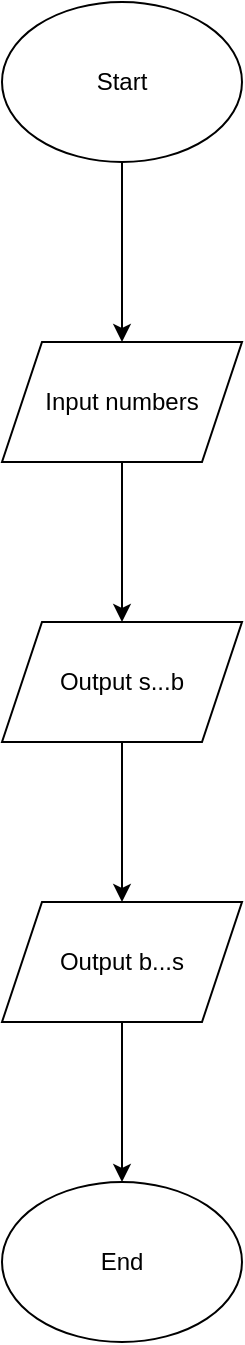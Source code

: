 <mxfile version="25.0.1">
  <diagram name="หน้า-1" id="0l9Uky92ppwngndfQq2N">
    <mxGraphModel dx="1050" dy="1699" grid="1" gridSize="10" guides="1" tooltips="1" connect="1" arrows="1" fold="1" page="1" pageScale="1" pageWidth="827" pageHeight="1169" math="0" shadow="0">
      <root>
        <mxCell id="0" />
        <mxCell id="1" parent="0" />
        <mxCell id="HpHNAsF5RzF4vIWNpaZh-3" value="" style="edgeStyle=orthogonalEdgeStyle;rounded=0;orthogonalLoop=1;jettySize=auto;html=1;" edge="1" parent="1" source="HpHNAsF5RzF4vIWNpaZh-1" target="HpHNAsF5RzF4vIWNpaZh-2">
          <mxGeometry relative="1" as="geometry" />
        </mxCell>
        <mxCell id="HpHNAsF5RzF4vIWNpaZh-1" value="Start" style="ellipse;whiteSpace=wrap;html=1;" vertex="1" parent="1">
          <mxGeometry x="354" y="-1160" width="120" height="80" as="geometry" />
        </mxCell>
        <mxCell id="HpHNAsF5RzF4vIWNpaZh-5" value="" style="edgeStyle=orthogonalEdgeStyle;rounded=0;orthogonalLoop=1;jettySize=auto;html=1;" edge="1" parent="1" source="HpHNAsF5RzF4vIWNpaZh-2" target="HpHNAsF5RzF4vIWNpaZh-4">
          <mxGeometry relative="1" as="geometry" />
        </mxCell>
        <mxCell id="HpHNAsF5RzF4vIWNpaZh-2" value="Input numbers" style="shape=parallelogram;perimeter=parallelogramPerimeter;whiteSpace=wrap;html=1;fixedSize=1;" vertex="1" parent="1">
          <mxGeometry x="354" y="-990" width="120" height="60" as="geometry" />
        </mxCell>
        <mxCell id="HpHNAsF5RzF4vIWNpaZh-7" value="" style="edgeStyle=orthogonalEdgeStyle;rounded=0;orthogonalLoop=1;jettySize=auto;html=1;" edge="1" parent="1" source="HpHNAsF5RzF4vIWNpaZh-4" target="HpHNAsF5RzF4vIWNpaZh-6">
          <mxGeometry relative="1" as="geometry" />
        </mxCell>
        <mxCell id="HpHNAsF5RzF4vIWNpaZh-4" value="Output s...b" style="shape=parallelogram;perimeter=parallelogramPerimeter;whiteSpace=wrap;html=1;fixedSize=1;" vertex="1" parent="1">
          <mxGeometry x="354" y="-850" width="120" height="60" as="geometry" />
        </mxCell>
        <mxCell id="HpHNAsF5RzF4vIWNpaZh-9" value="" style="edgeStyle=orthogonalEdgeStyle;rounded=0;orthogonalLoop=1;jettySize=auto;html=1;" edge="1" parent="1" source="HpHNAsF5RzF4vIWNpaZh-6" target="HpHNAsF5RzF4vIWNpaZh-8">
          <mxGeometry relative="1" as="geometry" />
        </mxCell>
        <mxCell id="HpHNAsF5RzF4vIWNpaZh-6" value="Output b...s" style="shape=parallelogram;perimeter=parallelogramPerimeter;whiteSpace=wrap;html=1;fixedSize=1;" vertex="1" parent="1">
          <mxGeometry x="354" y="-710" width="120" height="60" as="geometry" />
        </mxCell>
        <mxCell id="HpHNAsF5RzF4vIWNpaZh-8" value="End" style="ellipse;whiteSpace=wrap;html=1;" vertex="1" parent="1">
          <mxGeometry x="354" y="-570" width="120" height="80" as="geometry" />
        </mxCell>
      </root>
    </mxGraphModel>
  </diagram>
</mxfile>
